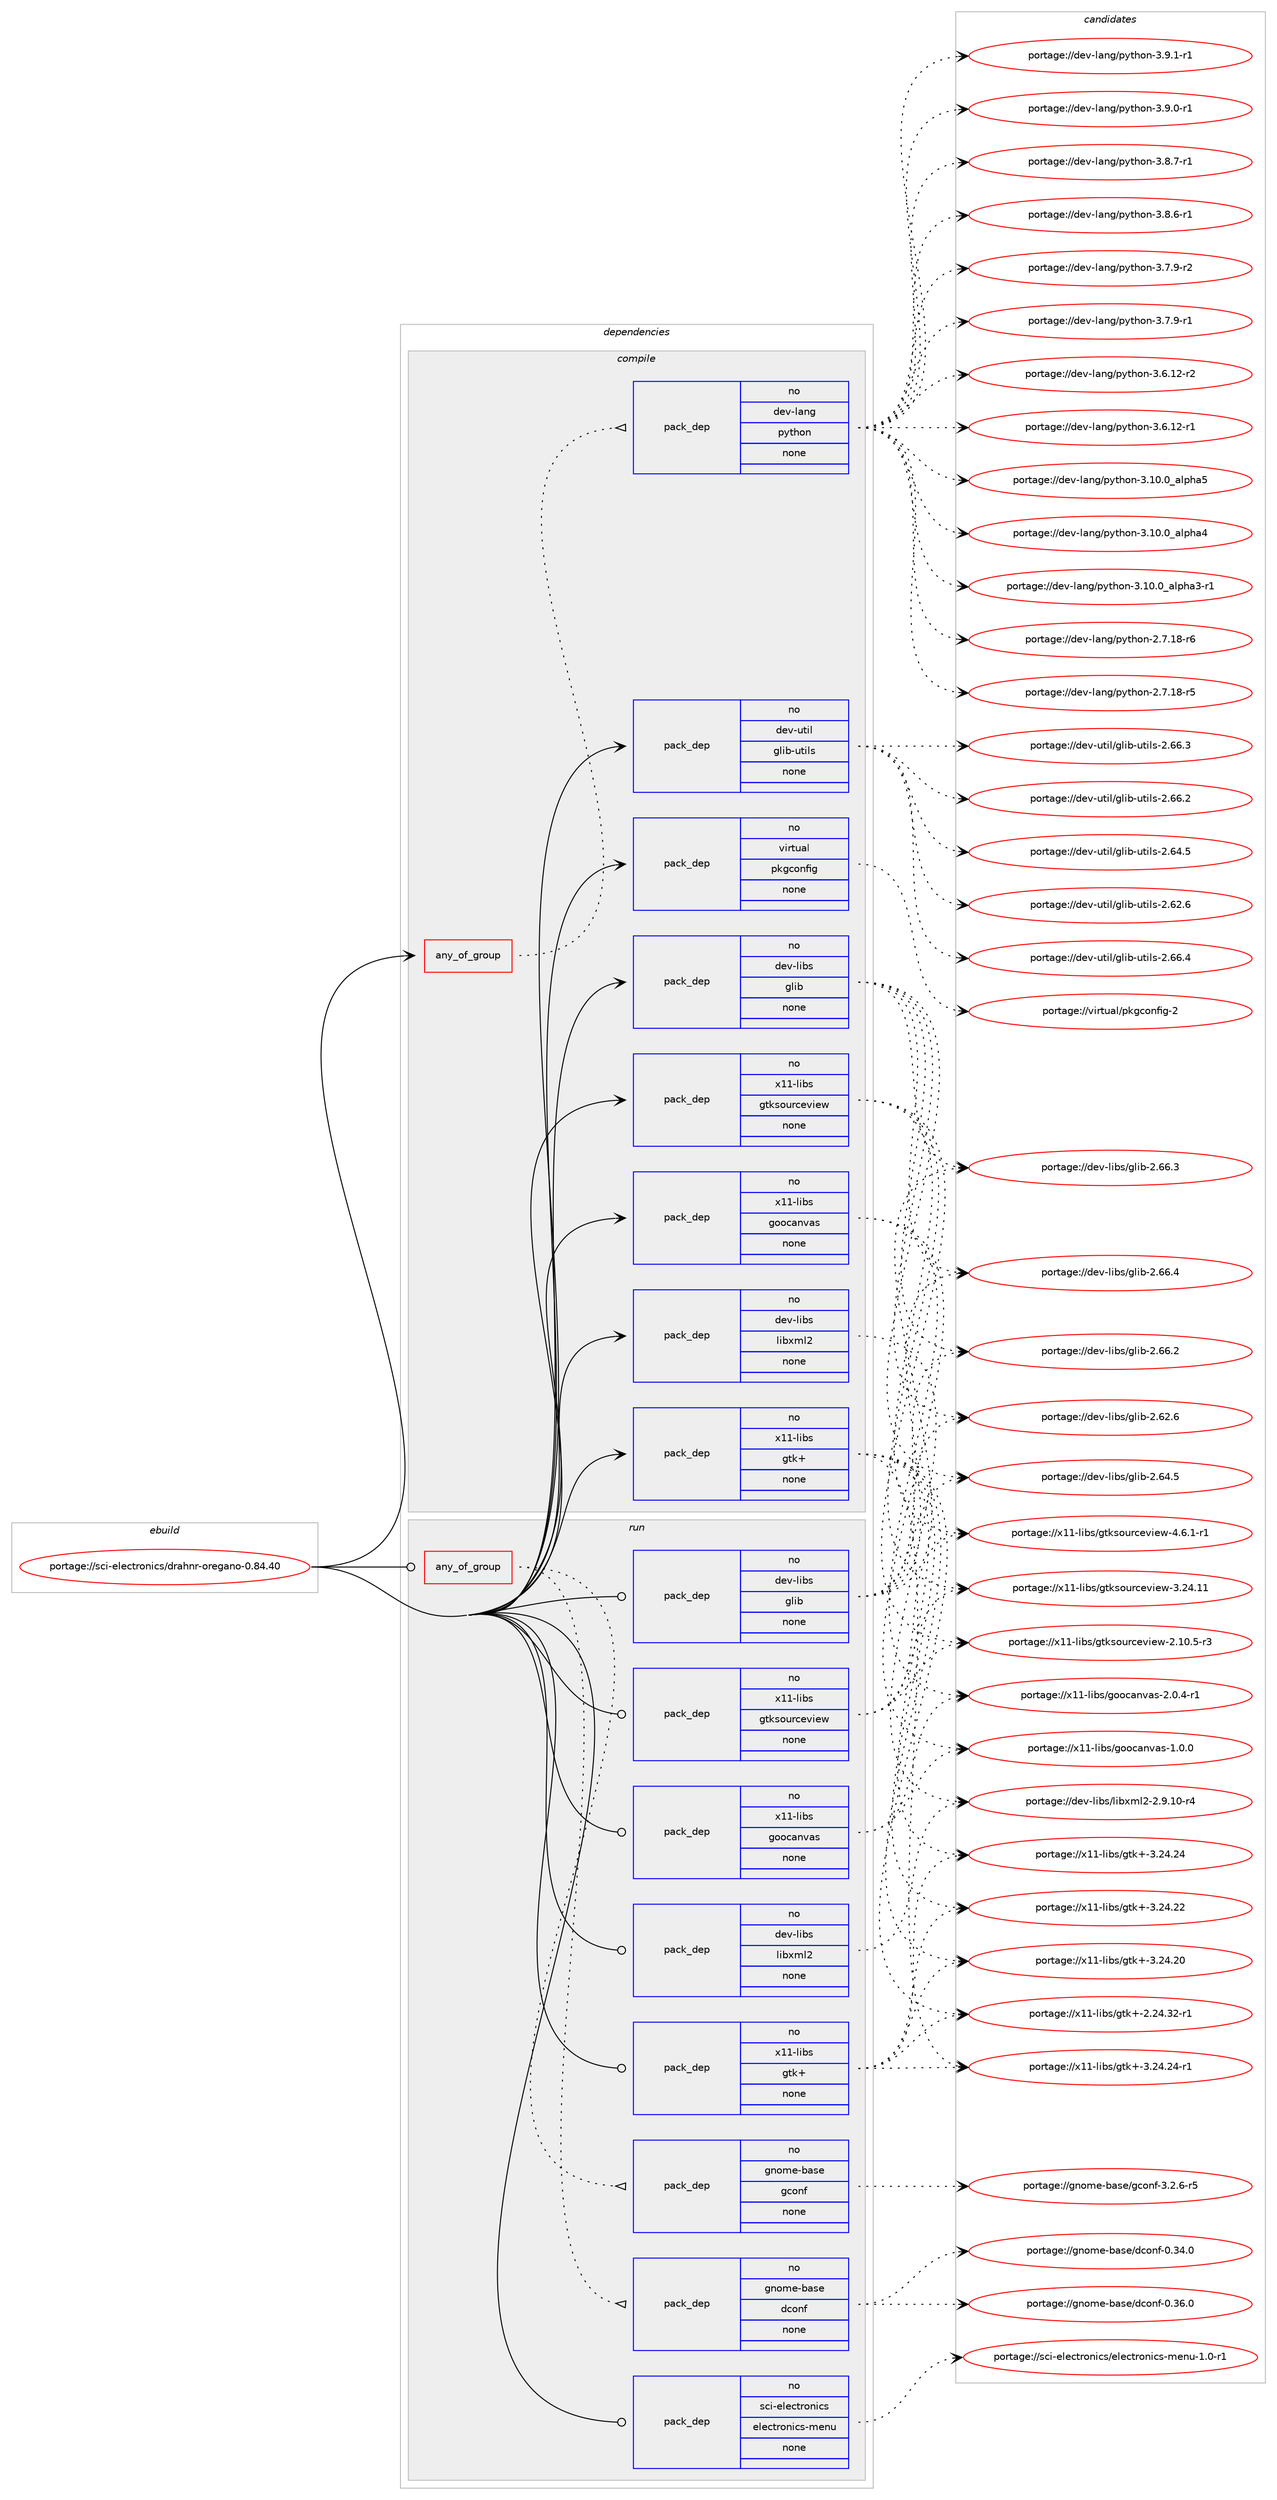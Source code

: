 digraph prolog {

# *************
# Graph options
# *************

newrank=true;
concentrate=true;
compound=true;
graph [rankdir=LR,fontname=Helvetica,fontsize=10,ranksep=1.5];#, ranksep=2.5, nodesep=0.2];
edge  [arrowhead=vee];
node  [fontname=Helvetica,fontsize=10];

# **********
# The ebuild
# **********

subgraph cluster_leftcol {
color=gray;
rank=same;
label=<<i>ebuild</i>>;
id [label="portage://sci-electronics/drahnr-oregano-0.84.40", color=red, width=4, href="../sci-electronics/drahnr-oregano-0.84.40.svg"];
}

# ****************
# The dependencies
# ****************

subgraph cluster_midcol {
color=gray;
label=<<i>dependencies</i>>;
subgraph cluster_compile {
fillcolor="#eeeeee";
style=filled;
label=<<i>compile</i>>;
subgraph any115 {
dependency14723 [label=<<TABLE BORDER="0" CELLBORDER="1" CELLSPACING="0" CELLPADDING="4"><TR><TD CELLPADDING="10">any_of_group</TD></TR></TABLE>>, shape=none, color=red];subgraph pack9950 {
dependency14724 [label=<<TABLE BORDER="0" CELLBORDER="1" CELLSPACING="0" CELLPADDING="4" WIDTH="220"><TR><TD ROWSPAN="6" CELLPADDING="30">pack_dep</TD></TR><TR><TD WIDTH="110">no</TD></TR><TR><TD>dev-lang</TD></TR><TR><TD>python</TD></TR><TR><TD>none</TD></TR><TR><TD></TD></TR></TABLE>>, shape=none, color=blue];
}
dependency14723:e -> dependency14724:w [weight=20,style="dotted",arrowhead="oinv"];
}
id:e -> dependency14723:w [weight=20,style="solid",arrowhead="vee"];
subgraph pack9951 {
dependency14725 [label=<<TABLE BORDER="0" CELLBORDER="1" CELLSPACING="0" CELLPADDING="4" WIDTH="220"><TR><TD ROWSPAN="6" CELLPADDING="30">pack_dep</TD></TR><TR><TD WIDTH="110">no</TD></TR><TR><TD>dev-libs</TD></TR><TR><TD>glib</TD></TR><TR><TD>none</TD></TR><TR><TD></TD></TR></TABLE>>, shape=none, color=blue];
}
id:e -> dependency14725:w [weight=20,style="solid",arrowhead="vee"];
subgraph pack9952 {
dependency14726 [label=<<TABLE BORDER="0" CELLBORDER="1" CELLSPACING="0" CELLPADDING="4" WIDTH="220"><TR><TD ROWSPAN="6" CELLPADDING="30">pack_dep</TD></TR><TR><TD WIDTH="110">no</TD></TR><TR><TD>dev-libs</TD></TR><TR><TD>libxml2</TD></TR><TR><TD>none</TD></TR><TR><TD></TD></TR></TABLE>>, shape=none, color=blue];
}
id:e -> dependency14726:w [weight=20,style="solid",arrowhead="vee"];
subgraph pack9953 {
dependency14727 [label=<<TABLE BORDER="0" CELLBORDER="1" CELLSPACING="0" CELLPADDING="4" WIDTH="220"><TR><TD ROWSPAN="6" CELLPADDING="30">pack_dep</TD></TR><TR><TD WIDTH="110">no</TD></TR><TR><TD>dev-util</TD></TR><TR><TD>glib-utils</TD></TR><TR><TD>none</TD></TR><TR><TD></TD></TR></TABLE>>, shape=none, color=blue];
}
id:e -> dependency14727:w [weight=20,style="solid",arrowhead="vee"];
subgraph pack9954 {
dependency14728 [label=<<TABLE BORDER="0" CELLBORDER="1" CELLSPACING="0" CELLPADDING="4" WIDTH="220"><TR><TD ROWSPAN="6" CELLPADDING="30">pack_dep</TD></TR><TR><TD WIDTH="110">no</TD></TR><TR><TD>virtual</TD></TR><TR><TD>pkgconfig</TD></TR><TR><TD>none</TD></TR><TR><TD></TD></TR></TABLE>>, shape=none, color=blue];
}
id:e -> dependency14728:w [weight=20,style="solid",arrowhead="vee"];
subgraph pack9955 {
dependency14729 [label=<<TABLE BORDER="0" CELLBORDER="1" CELLSPACING="0" CELLPADDING="4" WIDTH="220"><TR><TD ROWSPAN="6" CELLPADDING="30">pack_dep</TD></TR><TR><TD WIDTH="110">no</TD></TR><TR><TD>x11-libs</TD></TR><TR><TD>goocanvas</TD></TR><TR><TD>none</TD></TR><TR><TD></TD></TR></TABLE>>, shape=none, color=blue];
}
id:e -> dependency14729:w [weight=20,style="solid",arrowhead="vee"];
subgraph pack9956 {
dependency14730 [label=<<TABLE BORDER="0" CELLBORDER="1" CELLSPACING="0" CELLPADDING="4" WIDTH="220"><TR><TD ROWSPAN="6" CELLPADDING="30">pack_dep</TD></TR><TR><TD WIDTH="110">no</TD></TR><TR><TD>x11-libs</TD></TR><TR><TD>gtk+</TD></TR><TR><TD>none</TD></TR><TR><TD></TD></TR></TABLE>>, shape=none, color=blue];
}
id:e -> dependency14730:w [weight=20,style="solid",arrowhead="vee"];
subgraph pack9957 {
dependency14731 [label=<<TABLE BORDER="0" CELLBORDER="1" CELLSPACING="0" CELLPADDING="4" WIDTH="220"><TR><TD ROWSPAN="6" CELLPADDING="30">pack_dep</TD></TR><TR><TD WIDTH="110">no</TD></TR><TR><TD>x11-libs</TD></TR><TR><TD>gtksourceview</TD></TR><TR><TD>none</TD></TR><TR><TD></TD></TR></TABLE>>, shape=none, color=blue];
}
id:e -> dependency14731:w [weight=20,style="solid",arrowhead="vee"];
}
subgraph cluster_compileandrun {
fillcolor="#eeeeee";
style=filled;
label=<<i>compile and run</i>>;
}
subgraph cluster_run {
fillcolor="#eeeeee";
style=filled;
label=<<i>run</i>>;
subgraph any116 {
dependency14732 [label=<<TABLE BORDER="0" CELLBORDER="1" CELLSPACING="0" CELLPADDING="4"><TR><TD CELLPADDING="10">any_of_group</TD></TR></TABLE>>, shape=none, color=red];subgraph pack9958 {
dependency14733 [label=<<TABLE BORDER="0" CELLBORDER="1" CELLSPACING="0" CELLPADDING="4" WIDTH="220"><TR><TD ROWSPAN="6" CELLPADDING="30">pack_dep</TD></TR><TR><TD WIDTH="110">no</TD></TR><TR><TD>gnome-base</TD></TR><TR><TD>dconf</TD></TR><TR><TD>none</TD></TR><TR><TD></TD></TR></TABLE>>, shape=none, color=blue];
}
dependency14732:e -> dependency14733:w [weight=20,style="dotted",arrowhead="oinv"];
subgraph pack9959 {
dependency14734 [label=<<TABLE BORDER="0" CELLBORDER="1" CELLSPACING="0" CELLPADDING="4" WIDTH="220"><TR><TD ROWSPAN="6" CELLPADDING="30">pack_dep</TD></TR><TR><TD WIDTH="110">no</TD></TR><TR><TD>gnome-base</TD></TR><TR><TD>gconf</TD></TR><TR><TD>none</TD></TR><TR><TD></TD></TR></TABLE>>, shape=none, color=blue];
}
dependency14732:e -> dependency14734:w [weight=20,style="dotted",arrowhead="oinv"];
}
id:e -> dependency14732:w [weight=20,style="solid",arrowhead="odot"];
subgraph pack9960 {
dependency14735 [label=<<TABLE BORDER="0" CELLBORDER="1" CELLSPACING="0" CELLPADDING="4" WIDTH="220"><TR><TD ROWSPAN="6" CELLPADDING="30">pack_dep</TD></TR><TR><TD WIDTH="110">no</TD></TR><TR><TD>dev-libs</TD></TR><TR><TD>glib</TD></TR><TR><TD>none</TD></TR><TR><TD></TD></TR></TABLE>>, shape=none, color=blue];
}
id:e -> dependency14735:w [weight=20,style="solid",arrowhead="odot"];
subgraph pack9961 {
dependency14736 [label=<<TABLE BORDER="0" CELLBORDER="1" CELLSPACING="0" CELLPADDING="4" WIDTH="220"><TR><TD ROWSPAN="6" CELLPADDING="30">pack_dep</TD></TR><TR><TD WIDTH="110">no</TD></TR><TR><TD>dev-libs</TD></TR><TR><TD>libxml2</TD></TR><TR><TD>none</TD></TR><TR><TD></TD></TR></TABLE>>, shape=none, color=blue];
}
id:e -> dependency14736:w [weight=20,style="solid",arrowhead="odot"];
subgraph pack9962 {
dependency14737 [label=<<TABLE BORDER="0" CELLBORDER="1" CELLSPACING="0" CELLPADDING="4" WIDTH="220"><TR><TD ROWSPAN="6" CELLPADDING="30">pack_dep</TD></TR><TR><TD WIDTH="110">no</TD></TR><TR><TD>sci-electronics</TD></TR><TR><TD>electronics-menu</TD></TR><TR><TD>none</TD></TR><TR><TD></TD></TR></TABLE>>, shape=none, color=blue];
}
id:e -> dependency14737:w [weight=20,style="solid",arrowhead="odot"];
subgraph pack9963 {
dependency14738 [label=<<TABLE BORDER="0" CELLBORDER="1" CELLSPACING="0" CELLPADDING="4" WIDTH="220"><TR><TD ROWSPAN="6" CELLPADDING="30">pack_dep</TD></TR><TR><TD WIDTH="110">no</TD></TR><TR><TD>x11-libs</TD></TR><TR><TD>goocanvas</TD></TR><TR><TD>none</TD></TR><TR><TD></TD></TR></TABLE>>, shape=none, color=blue];
}
id:e -> dependency14738:w [weight=20,style="solid",arrowhead="odot"];
subgraph pack9964 {
dependency14739 [label=<<TABLE BORDER="0" CELLBORDER="1" CELLSPACING="0" CELLPADDING="4" WIDTH="220"><TR><TD ROWSPAN="6" CELLPADDING="30">pack_dep</TD></TR><TR><TD WIDTH="110">no</TD></TR><TR><TD>x11-libs</TD></TR><TR><TD>gtk+</TD></TR><TR><TD>none</TD></TR><TR><TD></TD></TR></TABLE>>, shape=none, color=blue];
}
id:e -> dependency14739:w [weight=20,style="solid",arrowhead="odot"];
subgraph pack9965 {
dependency14740 [label=<<TABLE BORDER="0" CELLBORDER="1" CELLSPACING="0" CELLPADDING="4" WIDTH="220"><TR><TD ROWSPAN="6" CELLPADDING="30">pack_dep</TD></TR><TR><TD WIDTH="110">no</TD></TR><TR><TD>x11-libs</TD></TR><TR><TD>gtksourceview</TD></TR><TR><TD>none</TD></TR><TR><TD></TD></TR></TABLE>>, shape=none, color=blue];
}
id:e -> dependency14740:w [weight=20,style="solid",arrowhead="odot"];
}
}

# **************
# The candidates
# **************

subgraph cluster_choices {
rank=same;
color=gray;
label=<<i>candidates</i>>;

subgraph choice9950 {
color=black;
nodesep=1;
choice1001011184510897110103471121211161041111104551465746494511449 [label="portage://dev-lang/python-3.9.1-r1", color=red, width=4,href="../dev-lang/python-3.9.1-r1.svg"];
choice1001011184510897110103471121211161041111104551465746484511449 [label="portage://dev-lang/python-3.9.0-r1", color=red, width=4,href="../dev-lang/python-3.9.0-r1.svg"];
choice1001011184510897110103471121211161041111104551465646554511449 [label="portage://dev-lang/python-3.8.7-r1", color=red, width=4,href="../dev-lang/python-3.8.7-r1.svg"];
choice1001011184510897110103471121211161041111104551465646544511449 [label="portage://dev-lang/python-3.8.6-r1", color=red, width=4,href="../dev-lang/python-3.8.6-r1.svg"];
choice1001011184510897110103471121211161041111104551465546574511450 [label="portage://dev-lang/python-3.7.9-r2", color=red, width=4,href="../dev-lang/python-3.7.9-r2.svg"];
choice1001011184510897110103471121211161041111104551465546574511449 [label="portage://dev-lang/python-3.7.9-r1", color=red, width=4,href="../dev-lang/python-3.7.9-r1.svg"];
choice100101118451089711010347112121116104111110455146544649504511450 [label="portage://dev-lang/python-3.6.12-r2", color=red, width=4,href="../dev-lang/python-3.6.12-r2.svg"];
choice100101118451089711010347112121116104111110455146544649504511449 [label="portage://dev-lang/python-3.6.12-r1", color=red, width=4,href="../dev-lang/python-3.6.12-r1.svg"];
choice1001011184510897110103471121211161041111104551464948464895971081121049753 [label="portage://dev-lang/python-3.10.0_alpha5", color=red, width=4,href="../dev-lang/python-3.10.0_alpha5.svg"];
choice1001011184510897110103471121211161041111104551464948464895971081121049752 [label="portage://dev-lang/python-3.10.0_alpha4", color=red, width=4,href="../dev-lang/python-3.10.0_alpha4.svg"];
choice10010111845108971101034711212111610411111045514649484648959710811210497514511449 [label="portage://dev-lang/python-3.10.0_alpha3-r1", color=red, width=4,href="../dev-lang/python-3.10.0_alpha3-r1.svg"];
choice100101118451089711010347112121116104111110455046554649564511454 [label="portage://dev-lang/python-2.7.18-r6", color=red, width=4,href="../dev-lang/python-2.7.18-r6.svg"];
choice100101118451089711010347112121116104111110455046554649564511453 [label="portage://dev-lang/python-2.7.18-r5", color=red, width=4,href="../dev-lang/python-2.7.18-r5.svg"];
dependency14724:e -> choice1001011184510897110103471121211161041111104551465746494511449:w [style=dotted,weight="100"];
dependency14724:e -> choice1001011184510897110103471121211161041111104551465746484511449:w [style=dotted,weight="100"];
dependency14724:e -> choice1001011184510897110103471121211161041111104551465646554511449:w [style=dotted,weight="100"];
dependency14724:e -> choice1001011184510897110103471121211161041111104551465646544511449:w [style=dotted,weight="100"];
dependency14724:e -> choice1001011184510897110103471121211161041111104551465546574511450:w [style=dotted,weight="100"];
dependency14724:e -> choice1001011184510897110103471121211161041111104551465546574511449:w [style=dotted,weight="100"];
dependency14724:e -> choice100101118451089711010347112121116104111110455146544649504511450:w [style=dotted,weight="100"];
dependency14724:e -> choice100101118451089711010347112121116104111110455146544649504511449:w [style=dotted,weight="100"];
dependency14724:e -> choice1001011184510897110103471121211161041111104551464948464895971081121049753:w [style=dotted,weight="100"];
dependency14724:e -> choice1001011184510897110103471121211161041111104551464948464895971081121049752:w [style=dotted,weight="100"];
dependency14724:e -> choice10010111845108971101034711212111610411111045514649484648959710811210497514511449:w [style=dotted,weight="100"];
dependency14724:e -> choice100101118451089711010347112121116104111110455046554649564511454:w [style=dotted,weight="100"];
dependency14724:e -> choice100101118451089711010347112121116104111110455046554649564511453:w [style=dotted,weight="100"];
}
subgraph choice9951 {
color=black;
nodesep=1;
choice1001011184510810598115471031081059845504654544652 [label="portage://dev-libs/glib-2.66.4", color=red, width=4,href="../dev-libs/glib-2.66.4.svg"];
choice1001011184510810598115471031081059845504654544651 [label="portage://dev-libs/glib-2.66.3", color=red, width=4,href="../dev-libs/glib-2.66.3.svg"];
choice1001011184510810598115471031081059845504654544650 [label="portage://dev-libs/glib-2.66.2", color=red, width=4,href="../dev-libs/glib-2.66.2.svg"];
choice1001011184510810598115471031081059845504654524653 [label="portage://dev-libs/glib-2.64.5", color=red, width=4,href="../dev-libs/glib-2.64.5.svg"];
choice1001011184510810598115471031081059845504654504654 [label="portage://dev-libs/glib-2.62.6", color=red, width=4,href="../dev-libs/glib-2.62.6.svg"];
dependency14725:e -> choice1001011184510810598115471031081059845504654544652:w [style=dotted,weight="100"];
dependency14725:e -> choice1001011184510810598115471031081059845504654544651:w [style=dotted,weight="100"];
dependency14725:e -> choice1001011184510810598115471031081059845504654544650:w [style=dotted,weight="100"];
dependency14725:e -> choice1001011184510810598115471031081059845504654524653:w [style=dotted,weight="100"];
dependency14725:e -> choice1001011184510810598115471031081059845504654504654:w [style=dotted,weight="100"];
}
subgraph choice9952 {
color=black;
nodesep=1;
choice1001011184510810598115471081059812010910850455046574649484511452 [label="portage://dev-libs/libxml2-2.9.10-r4", color=red, width=4,href="../dev-libs/libxml2-2.9.10-r4.svg"];
dependency14726:e -> choice1001011184510810598115471081059812010910850455046574649484511452:w [style=dotted,weight="100"];
}
subgraph choice9953 {
color=black;
nodesep=1;
choice1001011184511711610510847103108105984511711610510811545504654544652 [label="portage://dev-util/glib-utils-2.66.4", color=red, width=4,href="../dev-util/glib-utils-2.66.4.svg"];
choice1001011184511711610510847103108105984511711610510811545504654544651 [label="portage://dev-util/glib-utils-2.66.3", color=red, width=4,href="../dev-util/glib-utils-2.66.3.svg"];
choice1001011184511711610510847103108105984511711610510811545504654544650 [label="portage://dev-util/glib-utils-2.66.2", color=red, width=4,href="../dev-util/glib-utils-2.66.2.svg"];
choice1001011184511711610510847103108105984511711610510811545504654524653 [label="portage://dev-util/glib-utils-2.64.5", color=red, width=4,href="../dev-util/glib-utils-2.64.5.svg"];
choice1001011184511711610510847103108105984511711610510811545504654504654 [label="portage://dev-util/glib-utils-2.62.6", color=red, width=4,href="../dev-util/glib-utils-2.62.6.svg"];
dependency14727:e -> choice1001011184511711610510847103108105984511711610510811545504654544652:w [style=dotted,weight="100"];
dependency14727:e -> choice1001011184511711610510847103108105984511711610510811545504654544651:w [style=dotted,weight="100"];
dependency14727:e -> choice1001011184511711610510847103108105984511711610510811545504654544650:w [style=dotted,weight="100"];
dependency14727:e -> choice1001011184511711610510847103108105984511711610510811545504654524653:w [style=dotted,weight="100"];
dependency14727:e -> choice1001011184511711610510847103108105984511711610510811545504654504654:w [style=dotted,weight="100"];
}
subgraph choice9954 {
color=black;
nodesep=1;
choice1181051141161179710847112107103991111101021051034550 [label="portage://virtual/pkgconfig-2", color=red, width=4,href="../virtual/pkgconfig-2.svg"];
dependency14728:e -> choice1181051141161179710847112107103991111101021051034550:w [style=dotted,weight="100"];
}
subgraph choice9955 {
color=black;
nodesep=1;
choice12049494510810598115471031111119997110118971154550464846524511449 [label="portage://x11-libs/goocanvas-2.0.4-r1", color=red, width=4,href="../x11-libs/goocanvas-2.0.4-r1.svg"];
choice1204949451081059811547103111111999711011897115454946484648 [label="portage://x11-libs/goocanvas-1.0.0", color=red, width=4,href="../x11-libs/goocanvas-1.0.0.svg"];
dependency14729:e -> choice12049494510810598115471031111119997110118971154550464846524511449:w [style=dotted,weight="100"];
dependency14729:e -> choice1204949451081059811547103111111999711011897115454946484648:w [style=dotted,weight="100"];
}
subgraph choice9956 {
color=black;
nodesep=1;
choice12049494510810598115471031161074345514650524650524511449 [label="portage://x11-libs/gtk+-3.24.24-r1", color=red, width=4,href="../x11-libs/gtk+-3.24.24-r1.svg"];
choice1204949451081059811547103116107434551465052465052 [label="portage://x11-libs/gtk+-3.24.24", color=red, width=4,href="../x11-libs/gtk+-3.24.24.svg"];
choice1204949451081059811547103116107434551465052465050 [label="portage://x11-libs/gtk+-3.24.22", color=red, width=4,href="../x11-libs/gtk+-3.24.22.svg"];
choice1204949451081059811547103116107434551465052465048 [label="portage://x11-libs/gtk+-3.24.20", color=red, width=4,href="../x11-libs/gtk+-3.24.20.svg"];
choice12049494510810598115471031161074345504650524651504511449 [label="portage://x11-libs/gtk+-2.24.32-r1", color=red, width=4,href="../x11-libs/gtk+-2.24.32-r1.svg"];
dependency14730:e -> choice12049494510810598115471031161074345514650524650524511449:w [style=dotted,weight="100"];
dependency14730:e -> choice1204949451081059811547103116107434551465052465052:w [style=dotted,weight="100"];
dependency14730:e -> choice1204949451081059811547103116107434551465052465050:w [style=dotted,weight="100"];
dependency14730:e -> choice1204949451081059811547103116107434551465052465048:w [style=dotted,weight="100"];
dependency14730:e -> choice12049494510810598115471031161074345504650524651504511449:w [style=dotted,weight="100"];
}
subgraph choice9957 {
color=black;
nodesep=1;
choice1204949451081059811547103116107115111117114991011181051011194552465446494511449 [label="portage://x11-libs/gtksourceview-4.6.1-r1", color=red, width=4,href="../x11-libs/gtksourceview-4.6.1-r1.svg"];
choice1204949451081059811547103116107115111117114991011181051011194551465052464949 [label="portage://x11-libs/gtksourceview-3.24.11", color=red, width=4,href="../x11-libs/gtksourceview-3.24.11.svg"];
choice120494945108105981154710311610711511111711499101118105101119455046494846534511451 [label="portage://x11-libs/gtksourceview-2.10.5-r3", color=red, width=4,href="../x11-libs/gtksourceview-2.10.5-r3.svg"];
dependency14731:e -> choice1204949451081059811547103116107115111117114991011181051011194552465446494511449:w [style=dotted,weight="100"];
dependency14731:e -> choice1204949451081059811547103116107115111117114991011181051011194551465052464949:w [style=dotted,weight="100"];
dependency14731:e -> choice120494945108105981154710311610711511111711499101118105101119455046494846534511451:w [style=dotted,weight="100"];
}
subgraph choice9958 {
color=black;
nodesep=1;
choice103110111109101459897115101471009911111010245484651544648 [label="portage://gnome-base/dconf-0.36.0", color=red, width=4,href="../gnome-base/dconf-0.36.0.svg"];
choice103110111109101459897115101471009911111010245484651524648 [label="portage://gnome-base/dconf-0.34.0", color=red, width=4,href="../gnome-base/dconf-0.34.0.svg"];
dependency14733:e -> choice103110111109101459897115101471009911111010245484651544648:w [style=dotted,weight="100"];
dependency14733:e -> choice103110111109101459897115101471009911111010245484651524648:w [style=dotted,weight="100"];
}
subgraph choice9959 {
color=black;
nodesep=1;
choice10311011110910145989711510147103991111101024551465046544511453 [label="portage://gnome-base/gconf-3.2.6-r5", color=red, width=4,href="../gnome-base/gconf-3.2.6-r5.svg"];
dependency14734:e -> choice10311011110910145989711510147103991111101024551465046544511453:w [style=dotted,weight="100"];
}
subgraph choice9960 {
color=black;
nodesep=1;
choice1001011184510810598115471031081059845504654544652 [label="portage://dev-libs/glib-2.66.4", color=red, width=4,href="../dev-libs/glib-2.66.4.svg"];
choice1001011184510810598115471031081059845504654544651 [label="portage://dev-libs/glib-2.66.3", color=red, width=4,href="../dev-libs/glib-2.66.3.svg"];
choice1001011184510810598115471031081059845504654544650 [label="portage://dev-libs/glib-2.66.2", color=red, width=4,href="../dev-libs/glib-2.66.2.svg"];
choice1001011184510810598115471031081059845504654524653 [label="portage://dev-libs/glib-2.64.5", color=red, width=4,href="../dev-libs/glib-2.64.5.svg"];
choice1001011184510810598115471031081059845504654504654 [label="portage://dev-libs/glib-2.62.6", color=red, width=4,href="../dev-libs/glib-2.62.6.svg"];
dependency14735:e -> choice1001011184510810598115471031081059845504654544652:w [style=dotted,weight="100"];
dependency14735:e -> choice1001011184510810598115471031081059845504654544651:w [style=dotted,weight="100"];
dependency14735:e -> choice1001011184510810598115471031081059845504654544650:w [style=dotted,weight="100"];
dependency14735:e -> choice1001011184510810598115471031081059845504654524653:w [style=dotted,weight="100"];
dependency14735:e -> choice1001011184510810598115471031081059845504654504654:w [style=dotted,weight="100"];
}
subgraph choice9961 {
color=black;
nodesep=1;
choice1001011184510810598115471081059812010910850455046574649484511452 [label="portage://dev-libs/libxml2-2.9.10-r4", color=red, width=4,href="../dev-libs/libxml2-2.9.10-r4.svg"];
dependency14736:e -> choice1001011184510810598115471081059812010910850455046574649484511452:w [style=dotted,weight="100"];
}
subgraph choice9962 {
color=black;
nodesep=1;
choice1159910545101108101991161141111101059911547101108101991161141111101059911545109101110117454946484511449 [label="portage://sci-electronics/electronics-menu-1.0-r1", color=red, width=4,href="../sci-electronics/electronics-menu-1.0-r1.svg"];
dependency14737:e -> choice1159910545101108101991161141111101059911547101108101991161141111101059911545109101110117454946484511449:w [style=dotted,weight="100"];
}
subgraph choice9963 {
color=black;
nodesep=1;
choice12049494510810598115471031111119997110118971154550464846524511449 [label="portage://x11-libs/goocanvas-2.0.4-r1", color=red, width=4,href="../x11-libs/goocanvas-2.0.4-r1.svg"];
choice1204949451081059811547103111111999711011897115454946484648 [label="portage://x11-libs/goocanvas-1.0.0", color=red, width=4,href="../x11-libs/goocanvas-1.0.0.svg"];
dependency14738:e -> choice12049494510810598115471031111119997110118971154550464846524511449:w [style=dotted,weight="100"];
dependency14738:e -> choice1204949451081059811547103111111999711011897115454946484648:w [style=dotted,weight="100"];
}
subgraph choice9964 {
color=black;
nodesep=1;
choice12049494510810598115471031161074345514650524650524511449 [label="portage://x11-libs/gtk+-3.24.24-r1", color=red, width=4,href="../x11-libs/gtk+-3.24.24-r1.svg"];
choice1204949451081059811547103116107434551465052465052 [label="portage://x11-libs/gtk+-3.24.24", color=red, width=4,href="../x11-libs/gtk+-3.24.24.svg"];
choice1204949451081059811547103116107434551465052465050 [label="portage://x11-libs/gtk+-3.24.22", color=red, width=4,href="../x11-libs/gtk+-3.24.22.svg"];
choice1204949451081059811547103116107434551465052465048 [label="portage://x11-libs/gtk+-3.24.20", color=red, width=4,href="../x11-libs/gtk+-3.24.20.svg"];
choice12049494510810598115471031161074345504650524651504511449 [label="portage://x11-libs/gtk+-2.24.32-r1", color=red, width=4,href="../x11-libs/gtk+-2.24.32-r1.svg"];
dependency14739:e -> choice12049494510810598115471031161074345514650524650524511449:w [style=dotted,weight="100"];
dependency14739:e -> choice1204949451081059811547103116107434551465052465052:w [style=dotted,weight="100"];
dependency14739:e -> choice1204949451081059811547103116107434551465052465050:w [style=dotted,weight="100"];
dependency14739:e -> choice1204949451081059811547103116107434551465052465048:w [style=dotted,weight="100"];
dependency14739:e -> choice12049494510810598115471031161074345504650524651504511449:w [style=dotted,weight="100"];
}
subgraph choice9965 {
color=black;
nodesep=1;
choice1204949451081059811547103116107115111117114991011181051011194552465446494511449 [label="portage://x11-libs/gtksourceview-4.6.1-r1", color=red, width=4,href="../x11-libs/gtksourceview-4.6.1-r1.svg"];
choice1204949451081059811547103116107115111117114991011181051011194551465052464949 [label="portage://x11-libs/gtksourceview-3.24.11", color=red, width=4,href="../x11-libs/gtksourceview-3.24.11.svg"];
choice120494945108105981154710311610711511111711499101118105101119455046494846534511451 [label="portage://x11-libs/gtksourceview-2.10.5-r3", color=red, width=4,href="../x11-libs/gtksourceview-2.10.5-r3.svg"];
dependency14740:e -> choice1204949451081059811547103116107115111117114991011181051011194552465446494511449:w [style=dotted,weight="100"];
dependency14740:e -> choice1204949451081059811547103116107115111117114991011181051011194551465052464949:w [style=dotted,weight="100"];
dependency14740:e -> choice120494945108105981154710311610711511111711499101118105101119455046494846534511451:w [style=dotted,weight="100"];
}
}

}
